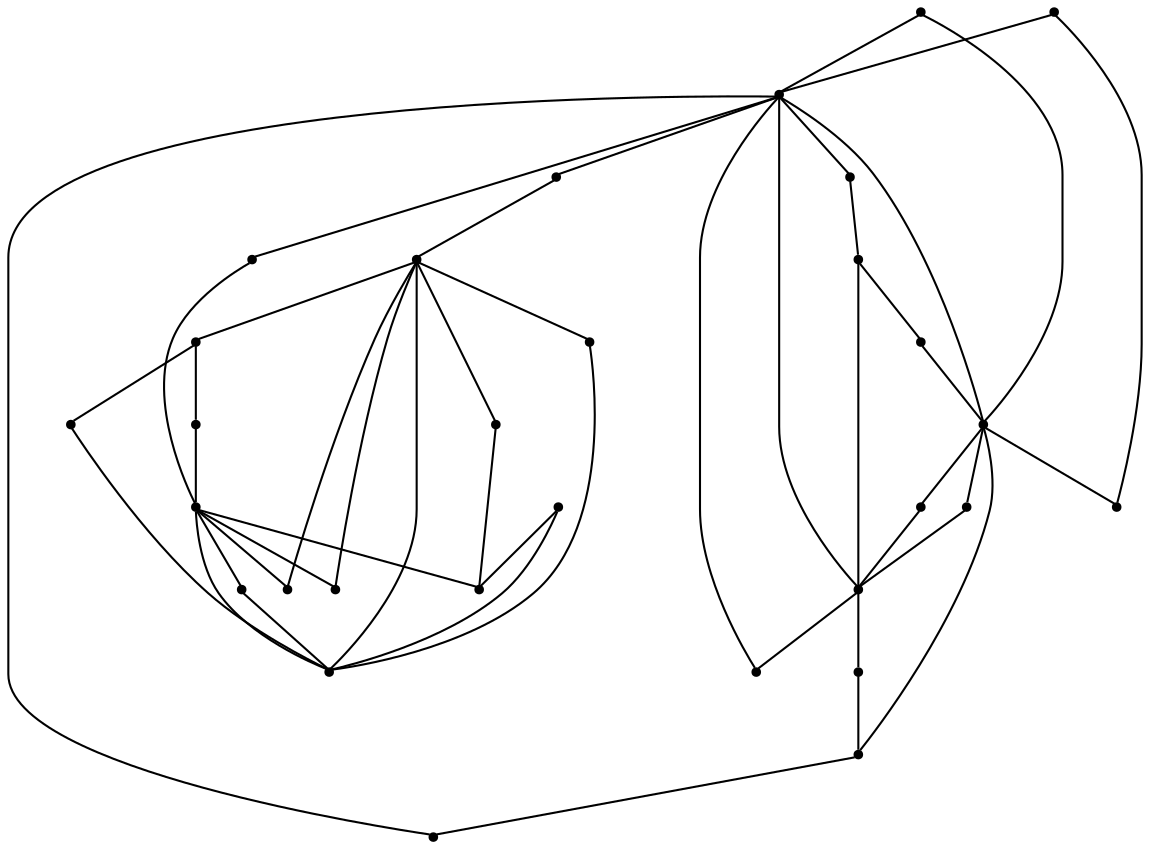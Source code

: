 graph {
  node [shape=point,comment="{\"directed\":false,\"doi\":\"10.1007/978-3-319-50106-2_25\",\"figure\":\"2 (2)\"}"]

  v0 [pos="752.5917516966404,430.0238332775491"]
  v1 [pos="729.4068264111211,362.71175563942495"]
  v2 [pos="644.4474384251577,327.6724392835024"]
  v3 [pos="651.9830474528654,555.3578107411372"]
  v4 [pos="703.2901730247444,583.0141571676907"]
  v5 [pos="704.0454921472646,276.54820853129274"]
  v6 [pos="681.2376938700071,433.7170271600152"]
  v7 [pos="582.6407204998362,346.29698831749704"]
  v8 [pos="536.3052315200111,432.9180405353176"]
  v9 [pos="677.6537552659266,521.4798908064034"]
  v10 [pos="608.2249957561417,429.8165614217952"]
  v11 [pos="575.2072821622645,279.7455857519466"]
  v12 [pos="560.8185267997918,588.5576877393719"]
  v13 [pos="613.4696253739248,521.8331598798775"]
  v14 [pos="504.20114836306533,435.1225603703086"]
  v15 [pos="465.4866438102597,357.9184956129875"]
  v16 [pos="485.6315181253732,523.7062450467231"]
  v17 [pos="457.5062258522028,501.65634916002784"]
  v18 [pos="427.4212259796575,509.74084970982267"]
  v19 [pos="432.3053172176459,438.09788955774013"]
  v20 [pos="428.4422254598717,360.8531525572203"]
  v21 [pos="348.9264034564594,430.77701295724887"]
  v22 [pos="710.09855311345,451.5416516516462"]
  v23 [pos="673.4051746229634,405.196159098959"]
  v24 [pos="637.6786580235733,445.7521005070733"]
  v25 [pos="570.3658508039993,412.4014015790565"]
  v26 [pos="571.3285158595279,449.09019717146185"]
  v27 [pos="457.0717738853864,321.66824806557827"]
  v28 [pos="447.2295824397615,468.9150662097886"]
  v29 [pos="421.0712468455838,402.33318926854463"]

  v0 -- v4 [id="-1",pos="752.5917516966404,430.0238332775491 756.5955328285712,434.6337383487183 760.5336271250201,442.7349306535878 763.6424648662705,451.08201635607224 764.6801642546826,453.86155920493223 765.6261691447743,456.66615558331387 766.4637557826911,459.49990689389267 768.697489719583,465.5508111806616 770.0435293454123,471.74335693192154 770.6144261595041,477.96928619333096 770.8936429016155,481.08225082403567 770.9853373999359,484.207710425682 770.8936429016155,487.3248400467006 771.0561748972514,493.5757592499933 770.4352339984314,499.6891383914704 769.1391748689127,505.63168934244004 768.4849136392189,508.5987839307014 767.6723172494575,511.5325585964517 766.7013221112105,514.424651565244 757.874931792653,540.6576681912125 738.1426191315635,560.8147905885287 715.1097496498643,575.8920237309555 712.5843992294098,577.4380935705233 709.9922809703725,578.8841400549194 703.2901730247444,583.0141571676907"]
  v0 -- v5 [id="-2",pos="752.5917516966404,430.0238332775491 756.2038281755521,428.3912127136917 757.6081783804103,425.7199596129926 759.029252339123,423.0487700999319 766.1428886269874,409.7092917329688 773.7649779027644,396.50315664368816 774.2483770541038,381.24260033981216 774.4858797942055,377.82126745678437 774.6025645406811,374.47493619322563 774.5942344579627,371.19111157819424 774.5692442098075,362.43983105234827 773.673283404444,354.2094604601101 771.8271208734208,346.6416730597899 770.9061698199021,342.8619602468533 769.747652437864,339.2405806534824 768.3391053974377,335.80258780919917 756.8914097361195,306.43991479745125 731.2290320057766,282.44473792898486 704.0454921472646,276.54820853129274"]
  v1 -- v2 [id="-3",pos="729.4068264111211,362.71175563942495 709.5848806055643,341.2475832820694 679.6878542486252,327.8097488401288 644.4474384251577,327.6724392835024"]
  v0 -- v1 [id="-4",pos="752.5917516966404,430.0238332775491 755.8912275141491,402.02799605936707 746.0256782469802,379.6715553297515 729.4068264111211,362.71175563942495"]
  v0 -- v8 [id="-5",pos="752.5917516966404,430.0238332775491 749.7277929519445,409.9843400627808 736.9882349966757,392.9401822961692 714.0595869315835,382.01356866134864 710.7840839475467,380.4550038508393 707.3043349658643,379.0131223567571 703.6162703278037,377.7254408857459 684.4798447289612,371.0202833876868 661.5012161675584,368.186532077108 638.8225977608541,369.4242336643526 634.2926860608909,369.67009526814826 629.7628379493455,370.08265186595673 625.2662465802558,370.65773846746407 603.2919334879737,372.72888323095333 584.5722663787233,378.7506007917059 570.274156305679,387.1226446422544 567.4195450583846,388.7978927691907 564.739929136595,390.5731642512985 562.2520958825822,392.4192723625615 544.1992169213121,404.7044040975484 540.686147608756,420.4025387349353 536.3052315200111,432.9180405353176"]
  v0 -- v10 [id="-6",pos="752.5917516966404,430.0238332775491 749.6652855373475,447.78569677009926 741.3931318674449,464.2172830223785 726.278228569071,475.14389665719915 724.1153957179122,476.7024614677084 721.8233512019913,478.15683793273234 719.3854348558714,479.4737061297598 706.741768234491,486.30387692487375 691.4893231886365,489.5960315205329 676.3952768912675,489.02510990933945 673.3822668954878,488.9125915832263 670.3651236525576,488.63754325341426 667.3646405750643,488.216656674978 652.7290031808794,486.84144681973703 640.2103513886932,481.6448424546014 630.6004881756799,474.1229017415531 628.6834881473412,472.61434860862954 626.8790396183277,471.0099689046676 625.2038027540765,469.3263907971035 613.0559986139044,458.2038954422538 610.5347814406002,443.4725790526133 608.2249957561417,429.8165614217952"]
  v3 -- v8 [id="-7",pos="651.9830474528654,555.3578107411372 648.4126619095666,555.2634486550255 644.8365570162865,555.1864497634203 641.2646473541245,554.9348734613632 636.5472134103701,554.6015152671569 631.8256462194654,553.9597570268082 627.133266112284,553.0137637306312 604.229608295347,549.7758175966909 584.5764632142914,539.053383868708 569.449032997631,523.8261474873431 566.4276929191327,520.767359524538 563.5856085901249,517.5377115774063 560.9393765876267,514.1497304107087 541.782157576197,491.71725154924627 537.6272903638161,462.4837886186863 536.3052315200111,432.9180405353176"]
  v5 -- v11 [id="-9",pos="704.0454921472646,276.54820853129274 697.0068901922835,273.7434690807247 694.7815499265278,273.2808690115113 692.5270225770486,272.87250919783594 683.5089131791319,271.2180860224689 674.0573851261863,270.2846194910528 664.6683644878378,269.380339685653 662.4888714712422,269.19281974007083 660.2843882064913,269.0386197169996 658.0589843523178,268.9177396164396 644.6943522510786,268.20511295311655 630.496266759073,268.82191304540106 615.3271861288205,271.6473025815329 613.1434962766567,271.9515058435421 610.9390130119059,272.27656585093996 608.7261360760189,272.6224826037263 599.874755509306,274.01015563608973 590.8566461113894,275.81458205039473 575.2072821622645,279.7455857519466"]
  v4 -- v12 [id="-10",pos="703.2901730247444,583.0141571676907 702.0202010435863,582.9013844910239 696.4442598724926,585.1266974837652 690.6308795497148,586.8144723754623 687.5011848074594,587.7687638584479 684.2965193207382,588.6147337994535 681.0418097492886,589.373175356229 671.2736113762076,591.6443350362422 661.0261470989373,593.098711501266 650.857850401701,594.5280980244067 648.6075198877899,594.8198063154742 646.3404656200242,595.0781628902116 644.0484211041033,595.3073645327518 630.287887514277,596.6575844461095 615.7397477828445,596.7075961236951 600.3165042470533,594.5864396826202 598.0869671457295,594.3697330110217 595.8407698789688,594.1530263394231 593.5862425294896,593.9071647356275 584.568133131573,592.9320165072533 575.4041519034573,591.5401466907567 560.8185267997918,588.5576877393719"]
  v6 -- v8 [id="-11",pos="681.2376938700071,433.7170271600152 680.950178839386,450.63200663925807 672.6780251694835,464.7924014177051 657.5339347873861,474.21046191960215 655.3711019362273,475.5523200585129 653.070727337588,476.8025166166991 650.6286777443178,477.9443598390861 637.9600208747821,483.828537338023 622.6825855807723,486.65812365828793 607.5551553641119,486.1580386762496 604.5338152856137,486.06221210521113 601.5125387955333,485.8246804820432 598.5037256353215,485.45793877768745 583.8347043218453,484.26611567153395 571.2827321987853,479.78210617590213 561.6561452319174,473.2853253688137 559.7266818737099,471.9893139171748 557.9222333446966,470.6099390716199 556.2386663977269,469.15139761628217 544.0575419266811,459.55414714943066 541.5196009995224,446.85226203250227 536.3052315200111,432.9180405353176"]
  v7 -- v8 [id="-13",pos="582.6407204998362,346.29698831749704 554.8008428931296,364.0995068012304 536.7104725574477,393.3779553815085 536.3052315200111,432.9180405353176"]
  v2 -- v7 [id="-14",pos="644.4474384251577,327.6724392835024 622.5282902882018,327.8097488401288 600.5218293407157,334.62461825863807 582.6407204998362,346.29698831749704"]
  v9 -- v0 [id="-15",pos="677.6537552659266,521.4798908064034 722.8574658847338,508.9214147697958 755.8912275141491,471.1603409519982 752.5917516966404,430.0238332775491"]
  v9 -- v13 [id="-16",pos="677.6537552659266,521.4798908064034 667.6563312203971,523.68310565104 657.1642232897572,525.1054035962688 646.3029484535824,525.1054035962688 634.9629272955164,525.1054035962688 624.0251874606753,523.5549573793319 613.4696253739248,521.8331598798775"]
  v2 -- v10 [id="-17",pos="644.4474384251577,327.6724392835024 639.7060952363489,331.885334934447 637.7765682897236,334.3190246181589 635.9763165962784,336.8610676376701 616.1814965205918,362.05226439642314 601.8458692811057,398.4326281488671 608.2249957561417,429.8165614217952"]
  v11 -- v21 [id="-18",pos="575.2072821622645,279.7455857519466 566.565298255031,271.4681762042169 560.9560367530636,268.3093330924212 555.246814258475,265.7006502278879 553.3381443128548,264.829690344999 551.4170110373657,264.0212371106377 549.4625574310029,263.26696054417584 545.6160940444568,262.09593059577253 541.7571673280418,260.866590782975 537.8690535279035,259.6872308539439 535.9270632514094,259.1080110559418 533.9809397277652,258.52872767030135 532.0180924502663,257.9828277948104 516.2781150059219,254.71982813134844 500.0796968641846,254.1197515879578 483.9145990533209,255.34909140075536 481.89344119679305,255.50329142382657 479.87648017583325,255.68667817291407 477.8594873606646,255.89918806037952 469.0830775384177,256.3367346000713 460.4400444222921,258.1328310337484 451.930356218079,260.6790708373927 449.80500873915315,261.3124673032944 447.68382630158646,261.99177404410636 445.5751707823063,262.7126671004187 435.4318961274341,267.07166329899576 424.7468481537758,271.41813273281196 414.56189129110254,277.2564953382962 412.52407326913783,278.4275252866995 410.5070804539692,279.65266831536405 408.5192747225239,280.96123832558305 391.2456718201415,292.5587333391302 376.91840645758265,311.715717566189 366.18337798761377,333.4397983422807 365.16233876463855,335.6400895993195 364.18721037924115,337.86956758237454 363.25373240743596,340.1407590562068 358.5904757955602,351.49658925009135 355.0274259866936,363.6858944140398 352.8770564654036,376.57110269241736 352.3311498994671,379.3131924222716 351.83522382984114,382.05525035830664 351.381011762225,384.8139682555972 349.11815433002744,398.59935493669906 348.0262776097367,412.8139581768649 348.9264034564594,430.77701295724887"]
  v11 -- v15 [id="-19",pos="575.2072821622645,279.7455857519466 556.6678882171877,290.2876372467555 544.1117192585598,297.04693961889507 531.1013064381068,304.7688952484672 528.5092199732783,306.51501179837794 525.9713108403284,308.3152414285498 523.4709188738203,310.16551453012664 505.9764733967731,323.13828298655324 490.4323164847295,338.5030276359146 473.325442413551,351.87582592538877 471.39594726113467,353.29271747758776 469.71234851995615,354.52622228069924 465.4866438102597,357.9184956129875"]
  v12 -- v18 [id="-20",pos="560.8185267997918,588.5576877393719 548.7499220338625,582.4680029416461 537.7814922767335,578.3757250922533 526.8255894378909,574.0459474135118 524.0876629370722,572.9624458493383 521.3497046420448,571.8706143045372 518.6117781412262,570.7621227984805 516.1280463401549,570.0953428224293 513.6818317055254,569.324406294712 511.2647723604104,568.4576114021371 508.84354797393615,567.5908165095623 506.4515106711853,566.6281632521296 504.0636384097936,565.6072001303028 478.54706892123204,553.8471433192376 450.54260259024,542.2620796889936 433.5898986377701,519.2753709714125 432.34804863433885,517.570967912279 431.1811693753735,515.8248831561875 427.4212259796575,509.74084970982267"]
  v12 -- v19 [id="-21",pos="560.8185267997918,588.5576877393719 558.2264403349634,584.4141662018997 554.5925530287813,579.6967900734139 551.1961684627008,574.8544006478733 549.4958777618766,572.4249077482943 547.8539612284991,569.9745263095076 546.2578919442817,567.4949899385238 541.2946251777072,560.2147458389572 536.2604573253996,553.1220534787922 531.292993723257,546.0585160508241 529.638550271593,543.703992976895 527.9924686968562,541.357831677413 526.3588822461971,539.0074735937978 508.4768653632812,513.2912019111232 496.89169154290016,484.32442553592824 475.8216693386999,460.4959436614746 473.9255263113661,458.3372705137555 471.9502157039984,456.2369708180691 469.89990255795607,454.2200027224795 467.84539257634566,452.2113964013368 465.7200450974198,450.29441986709946 463.51969507981926,448.48999345279447 454.4057579364318,439.91373790158906 441.85375401916303,435.07971025049534 432.3053172176459,438.09788955774013"]
  v12 -- v20 [id="-23",pos="560.8185267997918,588.5576877393719 555.5843415796155,590.2733219651342 552.563065089535,590.2525288073839 549.5500550937552,590.2649919845064 546.5329118508251,590.2816837395811 543.5199654434631,590.3316954171669 540.5111522832514,590.3775421044388 531.8722524142761,590.4441819494609 523.258374587665,589.7607738059735 514.7445213420928,588.5022472671594 511.9065702602353,588.0855256790371 509.08111430245555,587.6062656485682 506.2681852629622,587.0645307633911 482.83111600416635,583.3098396861569 459.75243106751583,575.7503822664644 440.3993597295766,562.4859055189704 437.9823003844616,560.8273491471087 435.6194183712252,559.0812643910173 433.31487873122666,557.247651250696 428.64748887220054,553.6679533542831 424.30096616887806,549.6881938310034 420.291970786696,545.3750761135175 418.2875048898139,543.2205679561123 416.3663716143248,540.9785950021155 414.5369010429473,538.6615886348307 412.44074064774475,536.1237106056333 410.4779251644547,533.5025009763391 408.64012451035876,530.8062579337568 406.806488897622,528.1100466849934 405.0978999082882,525.3429670132559 403.5142939539396,522.5092157026772 400.3679708404562,516.4166615127695 397.61754921555996,510.0740489349331 395.30884453420214,503.56057637276996 393.00013985284437,497.04713560442605 391.1248538265155,490.35447307730857 389.73293515731723,483.5409622434501 388.3785654487696,477.7151264027267 387.5242550569983,471.8517738553592 387.11585844433347,465.9800595335447 386.9075109937463,463.04628486779444 386.8116514540667,460.1042120152356 386.8116514540667,457.14961239791586 388.7494448949926,426.3909045793576 394.5420318051831,393.56524878144313 416.6080711899945,370.43683501173246 418.4041896362895,368.5115602906866 420.291970786696,366.6612871891097 428.4422254598717,360.8531525572203"]
  v12 -- v21 [id="-24",pos="560.8185267997918,588.5576877393719 556.0469473183678,594.6198231927697 552.417193259336,595.2741081978791 548.7791091175858,595.9908680576967 546.962133670286,596.3450829972917 545.1368917286853,596.7201546822753 543.3323796112543,597.0910295831256 531.1013064381068,599.120492649657 518.8660046351823,600.3081825593158 506.63073462646685,600.2748308429855 502.5550985825374,600.2665008623578 498.4794307443991,600.1206626137337 494.42461990726576,599.8289225288469 480.8099581476385,598.728761003418 467.2244516775257,595.9158664382277 453.5305905436556,592.527853477711 449.18826467590117,591.702740282094 444.85840213801555,590.6276004923675 440.5576948896444,589.2815455693237 436.2611844768413,587.9438524207268 431.9938293535527,586.3311109423179 427.7848483977108,584.4391879376021 423.58000068901924,582.5513981293813 419.4335271477743,580.3719000300928 415.37868451643214,577.8923636591089 402.0432394989163,569.4286264340167 389.8371247797153,558.0144545819185 378.91454227174637,543.7331797029115 376.2933005174034,540.1909985131427 373.80956871633214,536.4529356033449 371.4842038695375,532.5482094933535 369.15467398138367,528.6392865992291 366.98764429465683,524.5720304855388 364.9915084804931,520.3547711329104 363.97466609308594,517.9668963426511 362.9953726663294,515.5415366395669 362.04936777623766,513.0828252201525 359.21141669438026,505.7067863433667 356.6818376441488,498.06396552975826 354.3648028800726,490.3253181451114 353.6980465263012,487.71243849644503 353.0687755447628,485.0828988865231 352.47282489409804,482.4533592766012 351.88107107900134,479.82795286317395 351.3268344303464,477.194216469119 350.80591811256517,474.5605118688832 350.45999712028856,472.0976672529741 350.1432950059442,469.626460862618 349.85991322247344,467.151089481948 349.29314965553203,462.1878517496665 348.83893758791595,457.20798584994856 348.5180386380035,452.20306642070904 348.30136110469783,448.85673515715024 348.14296235621237,445.49790892264986 348.0429695693824,442.0974009911915 347.94711002970286,439.5553579716802 347.88879945067384,437.02164493279673 348.9264034564594,430.77701295724887"]
  v11 -- v14 [id="-25",pos="575.2072821622645,279.7455857519466 564.4816329839061,299.8973190969102 556.75538587994,314.3828374703934 548.0706705560135,328.25982214458145 546.4412173525047,330.9519319906691 544.8576749865738,333.6564732200601 543.311586198667,336.3777062045257 532.4973583544554,355.4388320667269 523.650111034893,375.3042461729756 516.2489279221986,395.7947903521366 515.2945929493885,398.2034900939653 514.3611149775833,400.62465301291644 513.4776492962974,403.05417770631453 509.93542469422687,412.78477145084855 507.08914352965104,422.7070501312786 504.20114836306533,435.1225603703086"]
  v15 -- v19 [id="-26",pos="465.4866438102597,357.9184956129875 432.3053172176459,438.09788955774013 432.3053172176459,438.09788955774013 432.3053172176459,438.09788955774013"]
  v8 -- v13 [id="-27",pos="536.3052315200111,432.9180405353176 536.7104725574477,470.7294285220257 569.113217146411,508.19277378715265 613.4696253739248,521.8331598798775"]
  v28 -- v17 [id="-28",pos="447.2295824397615,468.9150662097886 450.50511721800706,475.8648215073307 450.50511721800706,475.8648215073307 450.50511721800706,475.8648215073307 457.5062258522028,501.65634916002784 457.5062258522028,501.65634916002784 457.5062258522028,501.65634916002784"]
  v10 -- v23 [id="-29",pos="608.2249957561417,429.8165614217952 673.4051746229634,405.196159098959 673.4051746229634,405.196159098959 673.4051746229634,405.196159098959"]
  v28 -- v19 [id="-30",pos="447.2295824397615,468.9150662097886 432.3053172176459,438.09788955774013 432.3053172176459,438.09788955774013 432.3053172176459,438.09788955774013"]
  v11 -- v17 [id="-31",pos="575.2072821622645,279.7455857519466 555.9343958190424,298.17619248888286 537.8148761960249,314.7494837932916 522.9791578455536,335.09415793000926 521.6372832610836,336.8860575795534 520.3162338834096,338.6946807779915 519.0202065480997,340.52409713417967 517.290760557761,342.9577868178917 515.6071618165826,345.4331581985616 513.9610484476369,347.9418495017427 495.22055613159046,373.2164096544116 484.3354907900633,403.4166908327181 473.900504269002,433.63363197228 472.8878587171629,436.7507615932986 471.91269853755665,439.8887161658866 470.9708586888242,443.0391975032354 468.14959956661244,452.49890790827124 465.64501076453627,462.09199338480886 463.4655177479406,471.7892354130126 462.61953743888773,475.2397550220568 461.7777539654029,478.6735828760262 460.91511349091314,482.10324573968177 459.19399758329286,488.96260326081205 457.39371409563864,495.80110403655374 457.5062258522028,501.65634916002784"]
  v11 -- v19 [id="-32",pos="575.2072821622645,279.7455857519466 559.6516475408265,274.80614569332874 540.3402266164794,274.80614569332874 521.0621896114237,276.28137890374126 517.7449726253772,276.54393226261163 514.4319524748987,276.8522687211155 511.1314274484979,277.22317541578514 494.62463727513455,279.0693153208673 478.3553816360817,282.36563490684034 462.7195620199265,287.9914240372208 459.40234503388,289.12913406311304 456.1351721325617,290.4084537596772 452.91381468619477,291.8545002440734 449.6924890340367,293.3047435126026 446.51697883682994,294.921586393687 443.3914809301426,296.72607639563034 413.84925589396215,312.46172773966134 391.64157330872865,342.3910937846505 389.8871052760258,376.20025958538605 389.7495953227541,378.946482511735 389.77042052955017,381.696902222217 389.95797456755014,384.4264651873104 390.69976525420503,395.3530470283118 394.08778794335814,406.07131576598084 400.6221655402036,415.70188615534335 402.10574691351337,417.8272075867322 403.7518284882501,419.83164891756104 405.56044205862275,421.6944487838987 410.98214952259025,427.2619280498848 417.89573664837707,431.5167041091573 432.3053172176459,438.09788955774013"]
  v12 -- v16 [id="-33",pos="560.8185267997918,588.5576877393719 543.5115717723269,574.0459474135118 527.4590254607886,562.848450439193 512.4691369916087,548.9797321579945 510.32712934724594,546.996115778735 508.2059469096793,544.9583227315759 506.10978651447675,542.8538580455756 499.82285726201303,536.0328083691531 493.15768843696014,529.370024479673 485.6315181253732,523.7062450467231"]
  v10 -- v24 [id="-34",pos="608.2249957561417,429.8165614217952 637.6786580235733,445.7521005070733 637.6786580235733,445.7521005070733 637.6786580235733,445.7521005070733"]
  v16 -- v17 [id="-37",pos="485.6315181253732,523.7062450467231 479.4049068088792,517.5759202309373 472.38376045445875,512.3682652880412 464.88239487108535,507.9320357484695 462.1819537424996,506.39432768334876 459.4065100752392,504.9774361311498 457.5062258522028,501.65634916002784"]
  v24 -- v6 [id="-38",pos="637.6786580235733,445.7521005070733 668.0814092193551,436.1173651273969 668.0814092193551,436.1173651273969 668.0814092193551,436.1173651273969 681.2376938700071,433.7170271600152 681.2376938700071,433.7170271600152 681.2376938700071,433.7170271600152"]
  v26 -- v10 [id="-39",pos="571.3285158595279,449.09019717146185 608.2249957561417,429.8165614217952 608.2249957561417,429.8165614217952 608.2249957561417,429.8165614217952"]
  v23 -- v0 [id="-40",pos="673.4051746229634,405.196159098959 752.5917516966404,430.0238332775491 752.5917516966404,430.0238332775491 752.5917516966404,430.0238332775491"]
  v6 -- v22 [id="-41",pos="681.2376938700071,433.7170271600152 710.09855311345,451.5416516516462 710.09855311345,451.5416516516462 710.09855311345,451.5416516516462"]
  v22 -- v0 [id="-42",pos="710.09855311345,451.5416516516462 752.5917516966404,430.0238332775491 752.5917516966404,430.0238332775491 752.5917516966404,430.0238332775491"]
  v18 -- v19 [id="-45",pos="427.4212259796575,509.74084970982267 417.7165444873044,485.29537698016935 422.5423013006071,463.08793477093326 432.3053172176459,438.09788955774013"]
  v8 -- v26 [id="-47",pos="536.3052315200111,432.9180405353176 571.3285158595279,449.09019717146185 571.3285158595279,449.09019717146185 571.3285158595279,449.09019717146185"]
  v8 -- v25 [id="-48",pos="536.3052315200111,432.9180405353176 570.3658508039993,412.4014015790565 570.3658508039993,412.4014015790565 570.3658508039993,412.4014015790565"]
  v20 -- v29 [id="-49",pos="428.4422254598717,360.8531525572203 421.0712468455838,402.33318926854463 421.0712468455838,402.33318926854463 421.0712468455838,402.33318926854463"]
  v20 -- v27 [id="-50",pos="428.4422254598717,360.8531525572203 457.0717738853864,321.66824806557827 457.0717738853864,321.66824806557827 457.0717738853864,321.66824806557827"]
  v25 -- v10 [id="-51",pos="570.3658508039993,412.4014015790565 608.2249957561417,429.8165614217952 608.2249957561417,429.8165614217952 608.2249957561417,429.8165614217952"]
  v3 -- v0 [id="-8",pos="651.9830474528654,555.3578107411372 671.9776337216424,554.630539856817 691.6405326527225,548.6575935141939 708.3378375187084,537.5698524714869 712.130123573376,535.0444694132312 715.701503464961,532.2565647899244 719.0562376174493,529.2519534950188 742.5349254956285,508.17802452754194 755.2245029545867,475.96494024395975 752.5917516966404,430.0238332775491"]
  v27 -- v11 [id="-22",pos="457.0717738853864,321.66824806557827 575.2072821622645,279.7455857519466 575.2072821622645,279.7455857519466 575.2072821622645,279.7455857519466"]
  v14 -- v12 [id="-35",pos="504.20114836306533,435.1225603703086 505.70975177873925,435.95070192720334 505.56387994854026,439.2594846902988 505.63891428142375,442.56413425689954 505.9556163957682,445.1562207478157 506.35984796707373,447.7149237285825 506.8432471184132,450.24863676746594 507.3183479812431,452.7698230415886 507.87674967125724,455.27434935445575 508.48936048735885,457.7372257641841 515.2362823703595,482.3908526280738 526.8214561907405,505.56924628155105 537.1105708816028,530.1603664969134 538.3399257609565,533.1274610851747 539.5776743114461,536.0945874672552 540.8361526861054,539.0575170652028 544.607581739768,547.9463058590451 548.5415427890665,556.7892797594347 552.8797354096705,565.5114053530835 553.9424250462379,567.9284350755399 555.0134447655237,570.3496297883103 556.0927945675279,572.7749576975754 557.1762776166825,575.1961524103457 558.2639575014051,577.617347123116 560.8185267997918,588.5576877393719"]
  v29 -- v19 [id="-46",pos="421.0712468455838,402.33318926854463 432.3053172176459,438.09788955774013 432.3053172176459,438.09788955774013 432.3053172176459,438.09788955774013"]
}